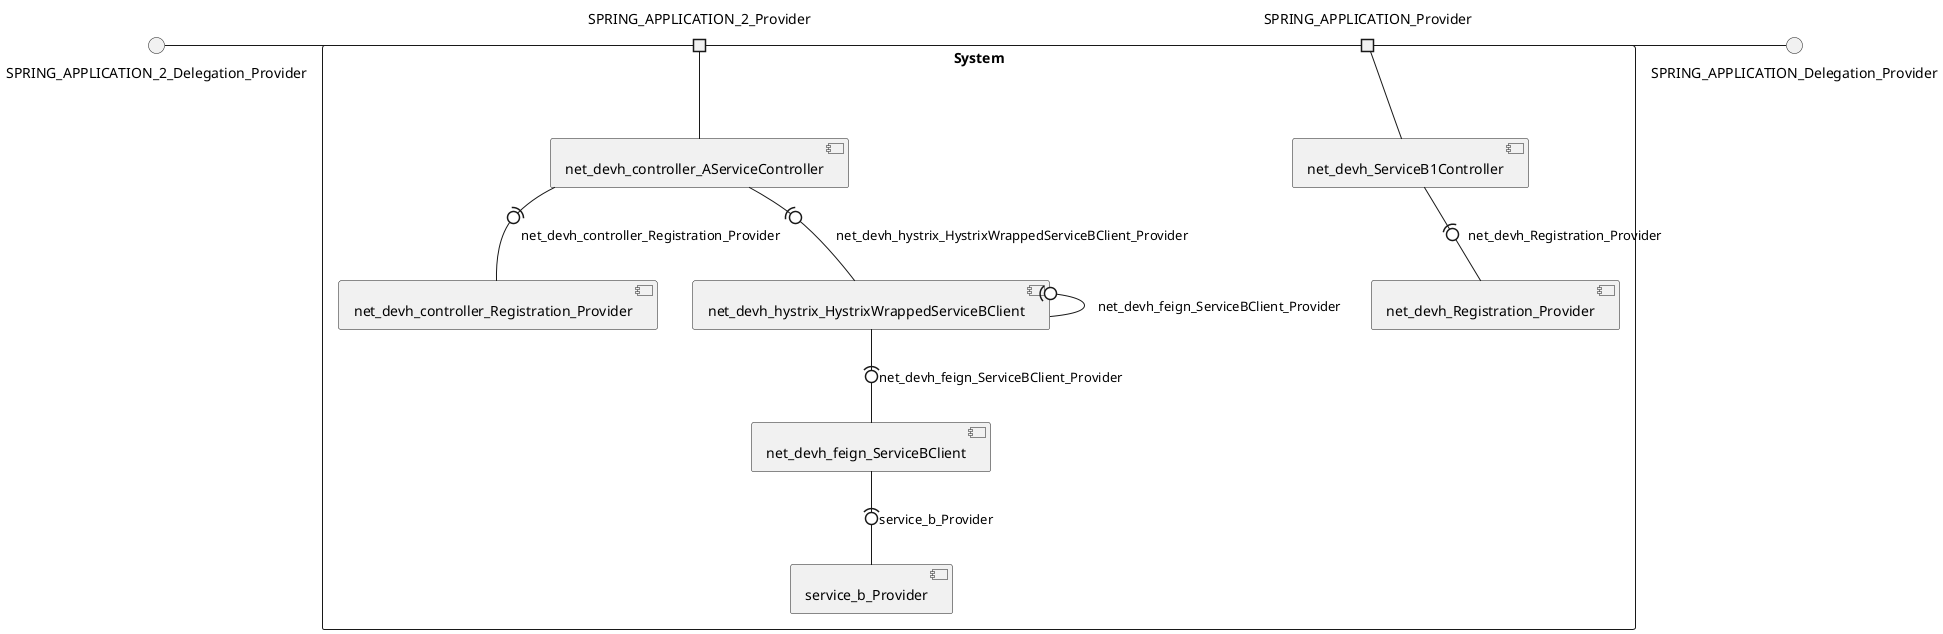 @startuml
skinparam fixCircleLabelOverlapping true
skinparam componentStyle uml2
() SPRING_APPLICATION_2_Delegation_Provider
() SPRING_APPLICATION_Delegation_Provider
rectangle System {
[net_devh_Registration_Provider] [[yidongnan-spring-cloud-netflix-example.repository#_xV_qAjf0Ee-eHIIxzlA9jQ]]
[net_devh_ServiceB1Controller] [[yidongnan-spring-cloud-netflix-example.repository#_xV_qAjf0Ee-eHIIxzlA9jQ]]
[net_devh_controller_AServiceController] [[yidongnan-spring-cloud-netflix-example.repository#_xV_qAjf0Ee-eHIIxzlA9jQ]]
[net_devh_controller_Registration_Provider] [[yidongnan-spring-cloud-netflix-example.repository#_xV_qAjf0Ee-eHIIxzlA9jQ]]
[net_devh_feign_ServiceBClient] [[yidongnan-spring-cloud-netflix-example.repository#_xV_qAjf0Ee-eHIIxzlA9jQ]]
[net_devh_hystrix_HystrixWrappedServiceBClient] [[yidongnan-spring-cloud-netflix-example.repository#_xV_qAjf0Ee-eHIIxzlA9jQ]]
[service_b_Provider] [[yidongnan-spring-cloud-netflix-example.repository#_xV_qAjf0Ee-eHIIxzlA9jQ]]
port SPRING_APPLICATION_2_Provider
SPRING_APPLICATION_2_Delegation_Provider - SPRING_APPLICATION_2_Provider
SPRING_APPLICATION_2_Provider - [net_devh_controller_AServiceController]
port SPRING_APPLICATION_Provider
SPRING_APPLICATION_Delegation_Provider - SPRING_APPLICATION_Provider
SPRING_APPLICATION_Provider - [net_devh_ServiceB1Controller]
[net_devh_ServiceB1Controller] -(0- [net_devh_Registration_Provider] : net_devh_Registration_Provider
[net_devh_controller_AServiceController] -(0- [net_devh_controller_Registration_Provider] : net_devh_controller_Registration_Provider
[net_devh_hystrix_HystrixWrappedServiceBClient] -(0- [net_devh_feign_ServiceBClient] : net_devh_feign_ServiceBClient_Provider
[net_devh_hystrix_HystrixWrappedServiceBClient] -(0- [net_devh_hystrix_HystrixWrappedServiceBClient] : net_devh_feign_ServiceBClient_Provider
[net_devh_controller_AServiceController] -(0- [net_devh_hystrix_HystrixWrappedServiceBClient] : net_devh_hystrix_HystrixWrappedServiceBClient_Provider
[net_devh_feign_ServiceBClient] -(0- [service_b_Provider] : service_b_Provider
}

@enduml
